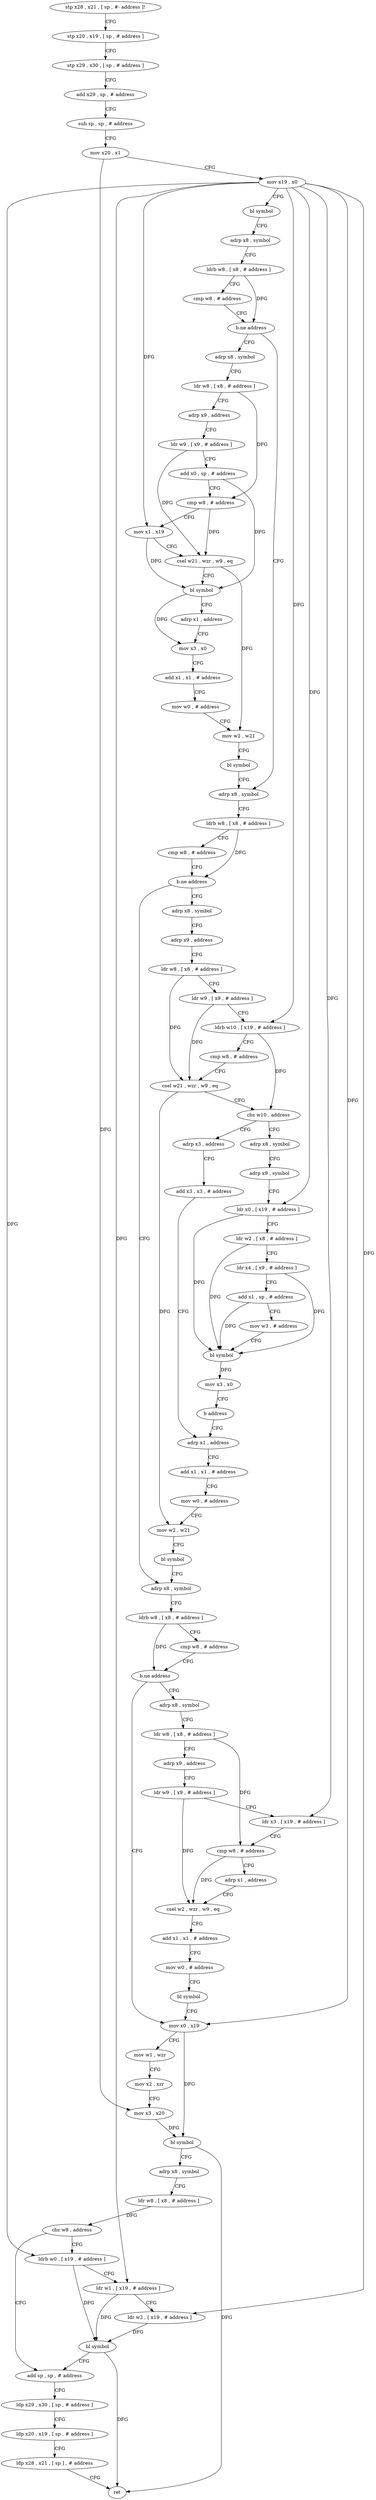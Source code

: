 digraph "func" {
"4227676" [label = "stp x28 , x21 , [ sp , #- address ]!" ]
"4227680" [label = "stp x20 , x19 , [ sp , # address ]" ]
"4227684" [label = "stp x29 , x30 , [ sp , # address ]" ]
"4227688" [label = "add x29 , sp , # address" ]
"4227692" [label = "sub sp , sp , # address" ]
"4227696" [label = "mov x20 , x1" ]
"4227700" [label = "mov x19 , x0" ]
"4227704" [label = "bl symbol" ]
"4227708" [label = "adrp x8 , symbol" ]
"4227712" [label = "ldrb w8 , [ x8 , # address ]" ]
"4227716" [label = "cmp w8 , # address" ]
"4227720" [label = "b.ne address" ]
"4227784" [label = "adrp x8 , symbol" ]
"4227724" [label = "adrp x8 , symbol" ]
"4227788" [label = "ldrb w8 , [ x8 , # address ]" ]
"4227792" [label = "cmp w8 , # address" ]
"4227796" [label = "b.ne address" ]
"4227900" [label = "adrp x8 , symbol" ]
"4227800" [label = "adrp x8 , symbol" ]
"4227728" [label = "ldr w8 , [ x8 , # address ]" ]
"4227732" [label = "adrp x9 , address" ]
"4227736" [label = "ldr w9 , [ x9 , # address ]" ]
"4227740" [label = "add x0 , sp , # address" ]
"4227744" [label = "cmp w8 , # address" ]
"4227748" [label = "mov x1 , x19" ]
"4227752" [label = "csel w21 , wzr , w9 , eq" ]
"4227756" [label = "bl symbol" ]
"4227760" [label = "adrp x1 , address" ]
"4227764" [label = "mov x3 , x0" ]
"4227768" [label = "add x1 , x1 , # address" ]
"4227772" [label = "mov w0 , # address" ]
"4227776" [label = "mov w2 , w21" ]
"4227780" [label = "bl symbol" ]
"4227904" [label = "ldrb w8 , [ x8 , # address ]" ]
"4227908" [label = "cmp w8 , # address" ]
"4227912" [label = "b.ne address" ]
"4227960" [label = "mov x0 , x19" ]
"4227916" [label = "adrp x8 , symbol" ]
"4227804" [label = "adrp x9 , address" ]
"4227808" [label = "ldr w8 , [ x8 , # address ]" ]
"4227812" [label = "ldr w9 , [ x9 , # address ]" ]
"4227816" [label = "ldrb w10 , [ x19 , # address ]" ]
"4227820" [label = "cmp w8 , # address" ]
"4227824" [label = "csel w21 , wzr , w9 , eq" ]
"4227828" [label = "cbz w10 , address" ]
"4227872" [label = "adrp x3 , address" ]
"4227832" [label = "adrp x8 , symbol" ]
"4227964" [label = "mov w1 , wzr" ]
"4227968" [label = "mov x2 , xzr" ]
"4227972" [label = "mov x3 , x20" ]
"4227976" [label = "bl symbol" ]
"4227980" [label = "adrp x8 , symbol" ]
"4227984" [label = "ldr w8 , [ x8 , # address ]" ]
"4227988" [label = "cbz w8 , address" ]
"4228008" [label = "add sp , sp , # address" ]
"4227992" [label = "ldrb w0 , [ x19 , # address ]" ]
"4227920" [label = "ldr w8 , [ x8 , # address ]" ]
"4227924" [label = "adrp x9 , address" ]
"4227928" [label = "ldr w9 , [ x9 , # address ]" ]
"4227932" [label = "ldr x3 , [ x19 , # address ]" ]
"4227936" [label = "cmp w8 , # address" ]
"4227940" [label = "adrp x1 , address" ]
"4227944" [label = "csel w2 , wzr , w9 , eq" ]
"4227948" [label = "add x1 , x1 , # address" ]
"4227952" [label = "mov w0 , # address" ]
"4227956" [label = "bl symbol" ]
"4227876" [label = "add x3 , x3 , # address" ]
"4227880" [label = "adrp x1 , address" ]
"4227836" [label = "adrp x9 , symbol" ]
"4227840" [label = "ldr x0 , [ x19 , # address ]" ]
"4227844" [label = "ldr w2 , [ x8 , # address ]" ]
"4227848" [label = "ldr x4 , [ x9 , # address ]" ]
"4227852" [label = "add x1 , sp , # address" ]
"4227856" [label = "mov w3 , # address" ]
"4227860" [label = "bl symbol" ]
"4227864" [label = "mov x3 , x0" ]
"4227868" [label = "b address" ]
"4228012" [label = "ldp x29 , x30 , [ sp , # address ]" ]
"4228016" [label = "ldp x20 , x19 , [ sp , # address ]" ]
"4228020" [label = "ldp x28 , x21 , [ sp ] , # address" ]
"4228024" [label = "ret" ]
"4227996" [label = "ldr w1 , [ x19 , # address ]" ]
"4228000" [label = "ldr w2 , [ x19 , # address ]" ]
"4228004" [label = "bl symbol" ]
"4227884" [label = "add x1 , x1 , # address" ]
"4227888" [label = "mov w0 , # address" ]
"4227892" [label = "mov w2 , w21" ]
"4227896" [label = "bl symbol" ]
"4227676" -> "4227680" [ label = "CFG" ]
"4227680" -> "4227684" [ label = "CFG" ]
"4227684" -> "4227688" [ label = "CFG" ]
"4227688" -> "4227692" [ label = "CFG" ]
"4227692" -> "4227696" [ label = "CFG" ]
"4227696" -> "4227700" [ label = "CFG" ]
"4227696" -> "4227972" [ label = "DFG" ]
"4227700" -> "4227704" [ label = "CFG" ]
"4227700" -> "4227748" [ label = "DFG" ]
"4227700" -> "4227816" [ label = "DFG" ]
"4227700" -> "4227960" [ label = "DFG" ]
"4227700" -> "4227932" [ label = "DFG" ]
"4227700" -> "4227992" [ label = "DFG" ]
"4227700" -> "4227996" [ label = "DFG" ]
"4227700" -> "4228000" [ label = "DFG" ]
"4227700" -> "4227840" [ label = "DFG" ]
"4227704" -> "4227708" [ label = "CFG" ]
"4227708" -> "4227712" [ label = "CFG" ]
"4227712" -> "4227716" [ label = "CFG" ]
"4227712" -> "4227720" [ label = "DFG" ]
"4227716" -> "4227720" [ label = "CFG" ]
"4227720" -> "4227784" [ label = "CFG" ]
"4227720" -> "4227724" [ label = "CFG" ]
"4227784" -> "4227788" [ label = "CFG" ]
"4227724" -> "4227728" [ label = "CFG" ]
"4227788" -> "4227792" [ label = "CFG" ]
"4227788" -> "4227796" [ label = "DFG" ]
"4227792" -> "4227796" [ label = "CFG" ]
"4227796" -> "4227900" [ label = "CFG" ]
"4227796" -> "4227800" [ label = "CFG" ]
"4227900" -> "4227904" [ label = "CFG" ]
"4227800" -> "4227804" [ label = "CFG" ]
"4227728" -> "4227732" [ label = "CFG" ]
"4227728" -> "4227744" [ label = "DFG" ]
"4227732" -> "4227736" [ label = "CFG" ]
"4227736" -> "4227740" [ label = "CFG" ]
"4227736" -> "4227752" [ label = "DFG" ]
"4227740" -> "4227744" [ label = "CFG" ]
"4227740" -> "4227756" [ label = "DFG" ]
"4227744" -> "4227748" [ label = "CFG" ]
"4227744" -> "4227752" [ label = "DFG" ]
"4227748" -> "4227752" [ label = "CFG" ]
"4227748" -> "4227756" [ label = "DFG" ]
"4227752" -> "4227756" [ label = "CFG" ]
"4227752" -> "4227776" [ label = "DFG" ]
"4227756" -> "4227760" [ label = "CFG" ]
"4227756" -> "4227764" [ label = "DFG" ]
"4227760" -> "4227764" [ label = "CFG" ]
"4227764" -> "4227768" [ label = "CFG" ]
"4227768" -> "4227772" [ label = "CFG" ]
"4227772" -> "4227776" [ label = "CFG" ]
"4227776" -> "4227780" [ label = "CFG" ]
"4227780" -> "4227784" [ label = "CFG" ]
"4227904" -> "4227908" [ label = "CFG" ]
"4227904" -> "4227912" [ label = "DFG" ]
"4227908" -> "4227912" [ label = "CFG" ]
"4227912" -> "4227960" [ label = "CFG" ]
"4227912" -> "4227916" [ label = "CFG" ]
"4227960" -> "4227964" [ label = "CFG" ]
"4227960" -> "4227976" [ label = "DFG" ]
"4227916" -> "4227920" [ label = "CFG" ]
"4227804" -> "4227808" [ label = "CFG" ]
"4227808" -> "4227812" [ label = "CFG" ]
"4227808" -> "4227824" [ label = "DFG" ]
"4227812" -> "4227816" [ label = "CFG" ]
"4227812" -> "4227824" [ label = "DFG" ]
"4227816" -> "4227820" [ label = "CFG" ]
"4227816" -> "4227828" [ label = "DFG" ]
"4227820" -> "4227824" [ label = "CFG" ]
"4227824" -> "4227828" [ label = "CFG" ]
"4227824" -> "4227892" [ label = "DFG" ]
"4227828" -> "4227872" [ label = "CFG" ]
"4227828" -> "4227832" [ label = "CFG" ]
"4227872" -> "4227876" [ label = "CFG" ]
"4227832" -> "4227836" [ label = "CFG" ]
"4227964" -> "4227968" [ label = "CFG" ]
"4227968" -> "4227972" [ label = "CFG" ]
"4227972" -> "4227976" [ label = "DFG" ]
"4227976" -> "4227980" [ label = "CFG" ]
"4227976" -> "4228024" [ label = "DFG" ]
"4227980" -> "4227984" [ label = "CFG" ]
"4227984" -> "4227988" [ label = "DFG" ]
"4227988" -> "4228008" [ label = "CFG" ]
"4227988" -> "4227992" [ label = "CFG" ]
"4228008" -> "4228012" [ label = "CFG" ]
"4227992" -> "4227996" [ label = "CFG" ]
"4227992" -> "4228004" [ label = "DFG" ]
"4227920" -> "4227924" [ label = "CFG" ]
"4227920" -> "4227936" [ label = "DFG" ]
"4227924" -> "4227928" [ label = "CFG" ]
"4227928" -> "4227932" [ label = "CFG" ]
"4227928" -> "4227944" [ label = "DFG" ]
"4227932" -> "4227936" [ label = "CFG" ]
"4227936" -> "4227940" [ label = "CFG" ]
"4227936" -> "4227944" [ label = "DFG" ]
"4227940" -> "4227944" [ label = "CFG" ]
"4227944" -> "4227948" [ label = "CFG" ]
"4227948" -> "4227952" [ label = "CFG" ]
"4227952" -> "4227956" [ label = "CFG" ]
"4227956" -> "4227960" [ label = "CFG" ]
"4227876" -> "4227880" [ label = "CFG" ]
"4227880" -> "4227884" [ label = "CFG" ]
"4227836" -> "4227840" [ label = "CFG" ]
"4227840" -> "4227844" [ label = "CFG" ]
"4227840" -> "4227860" [ label = "DFG" ]
"4227844" -> "4227848" [ label = "CFG" ]
"4227844" -> "4227860" [ label = "DFG" ]
"4227848" -> "4227852" [ label = "CFG" ]
"4227848" -> "4227860" [ label = "DFG" ]
"4227852" -> "4227856" [ label = "CFG" ]
"4227852" -> "4227860" [ label = "DFG" ]
"4227856" -> "4227860" [ label = "CFG" ]
"4227860" -> "4227864" [ label = "DFG" ]
"4227864" -> "4227868" [ label = "CFG" ]
"4227868" -> "4227880" [ label = "CFG" ]
"4228012" -> "4228016" [ label = "CFG" ]
"4228016" -> "4228020" [ label = "CFG" ]
"4228020" -> "4228024" [ label = "CFG" ]
"4227996" -> "4228000" [ label = "CFG" ]
"4227996" -> "4228004" [ label = "DFG" ]
"4228000" -> "4228004" [ label = "DFG" ]
"4228004" -> "4228008" [ label = "CFG" ]
"4228004" -> "4228024" [ label = "DFG" ]
"4227884" -> "4227888" [ label = "CFG" ]
"4227888" -> "4227892" [ label = "CFG" ]
"4227892" -> "4227896" [ label = "CFG" ]
"4227896" -> "4227900" [ label = "CFG" ]
}
